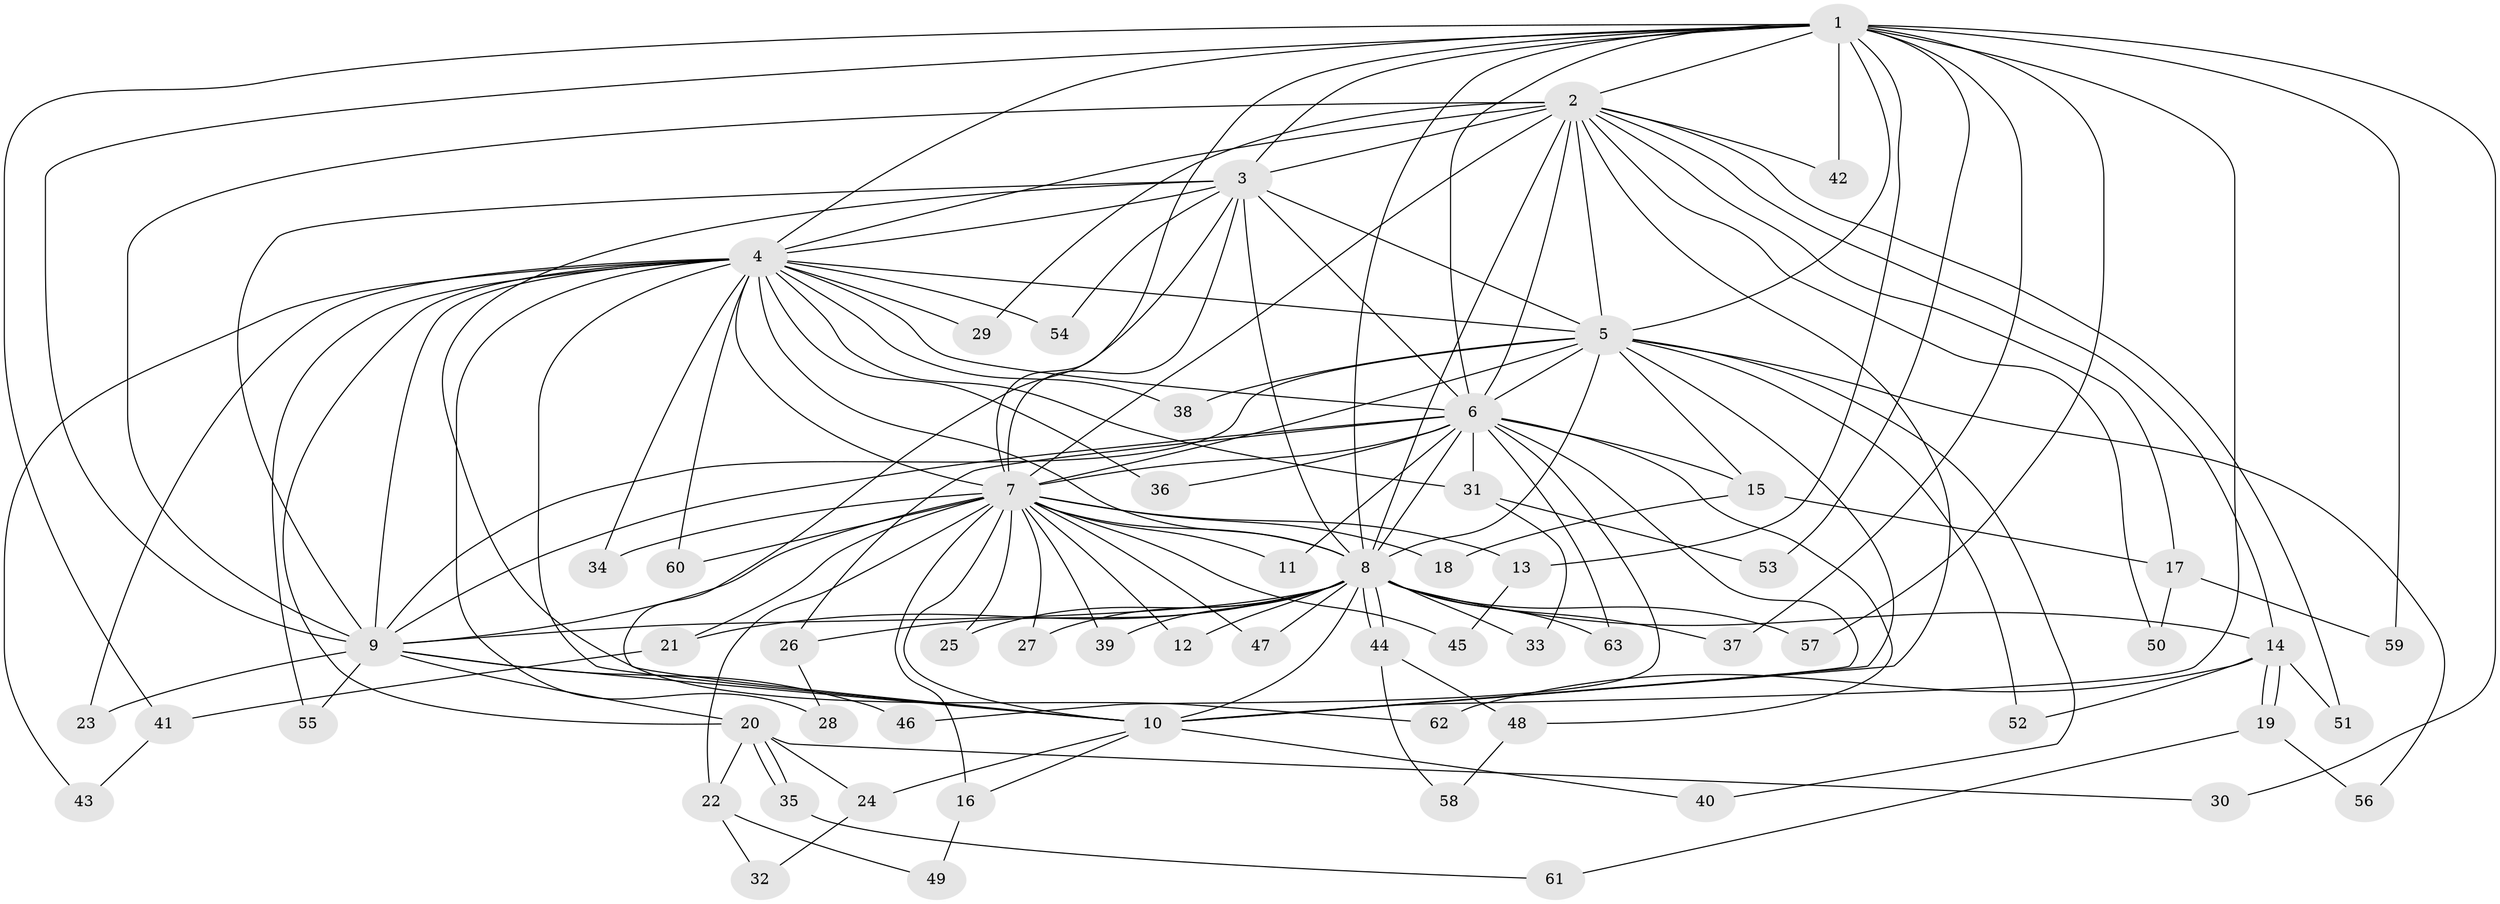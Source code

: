 // coarse degree distribution, {15: 0.06818181818181818, 12: 0.045454545454545456, 9: 0.022727272727272728, 17: 0.022727272727272728, 21: 0.022727272727272728, 20: 0.022727272727272728, 2: 0.5, 3: 0.18181818181818182, 6: 0.045454545454545456, 4: 0.06818181818181818}
// Generated by graph-tools (version 1.1) at 2025/23/03/03/25 07:23:39]
// undirected, 63 vertices, 151 edges
graph export_dot {
graph [start="1"]
  node [color=gray90,style=filled];
  1;
  2;
  3;
  4;
  5;
  6;
  7;
  8;
  9;
  10;
  11;
  12;
  13;
  14;
  15;
  16;
  17;
  18;
  19;
  20;
  21;
  22;
  23;
  24;
  25;
  26;
  27;
  28;
  29;
  30;
  31;
  32;
  33;
  34;
  35;
  36;
  37;
  38;
  39;
  40;
  41;
  42;
  43;
  44;
  45;
  46;
  47;
  48;
  49;
  50;
  51;
  52;
  53;
  54;
  55;
  56;
  57;
  58;
  59;
  60;
  61;
  62;
  63;
  1 -- 2;
  1 -- 3;
  1 -- 4;
  1 -- 5;
  1 -- 6;
  1 -- 7;
  1 -- 8;
  1 -- 9;
  1 -- 10;
  1 -- 13;
  1 -- 30;
  1 -- 37;
  1 -- 41;
  1 -- 42;
  1 -- 53;
  1 -- 57;
  1 -- 59;
  2 -- 3;
  2 -- 4;
  2 -- 5;
  2 -- 6;
  2 -- 7;
  2 -- 8;
  2 -- 9;
  2 -- 10;
  2 -- 14;
  2 -- 17;
  2 -- 29;
  2 -- 42;
  2 -- 50;
  2 -- 51;
  3 -- 4;
  3 -- 5;
  3 -- 6;
  3 -- 7;
  3 -- 8;
  3 -- 9;
  3 -- 10;
  3 -- 54;
  3 -- 62;
  4 -- 5;
  4 -- 6;
  4 -- 7;
  4 -- 8;
  4 -- 9;
  4 -- 10;
  4 -- 20;
  4 -- 23;
  4 -- 28;
  4 -- 29;
  4 -- 31;
  4 -- 34;
  4 -- 36;
  4 -- 38;
  4 -- 43;
  4 -- 54;
  4 -- 55;
  4 -- 60;
  5 -- 6;
  5 -- 7;
  5 -- 8;
  5 -- 9;
  5 -- 10;
  5 -- 15;
  5 -- 38;
  5 -- 40;
  5 -- 52;
  5 -- 56;
  6 -- 7;
  6 -- 8;
  6 -- 9;
  6 -- 10;
  6 -- 11;
  6 -- 15;
  6 -- 26;
  6 -- 31;
  6 -- 36;
  6 -- 46;
  6 -- 48;
  6 -- 63;
  7 -- 8;
  7 -- 9;
  7 -- 10;
  7 -- 11;
  7 -- 12;
  7 -- 13;
  7 -- 16;
  7 -- 18;
  7 -- 21;
  7 -- 22;
  7 -- 25;
  7 -- 27;
  7 -- 34;
  7 -- 39;
  7 -- 45;
  7 -- 47;
  7 -- 60;
  8 -- 9;
  8 -- 10;
  8 -- 12;
  8 -- 14;
  8 -- 21;
  8 -- 25;
  8 -- 26;
  8 -- 27;
  8 -- 33;
  8 -- 37;
  8 -- 39;
  8 -- 44;
  8 -- 44;
  8 -- 47;
  8 -- 57;
  8 -- 63;
  9 -- 10;
  9 -- 20;
  9 -- 23;
  9 -- 46;
  9 -- 55;
  10 -- 16;
  10 -- 24;
  10 -- 40;
  13 -- 45;
  14 -- 19;
  14 -- 19;
  14 -- 51;
  14 -- 52;
  14 -- 62;
  15 -- 17;
  15 -- 18;
  16 -- 49;
  17 -- 50;
  17 -- 59;
  19 -- 56;
  19 -- 61;
  20 -- 22;
  20 -- 24;
  20 -- 30;
  20 -- 35;
  20 -- 35;
  21 -- 41;
  22 -- 32;
  22 -- 49;
  24 -- 32;
  26 -- 28;
  31 -- 33;
  31 -- 53;
  35 -- 61;
  41 -- 43;
  44 -- 48;
  44 -- 58;
  48 -- 58;
}
